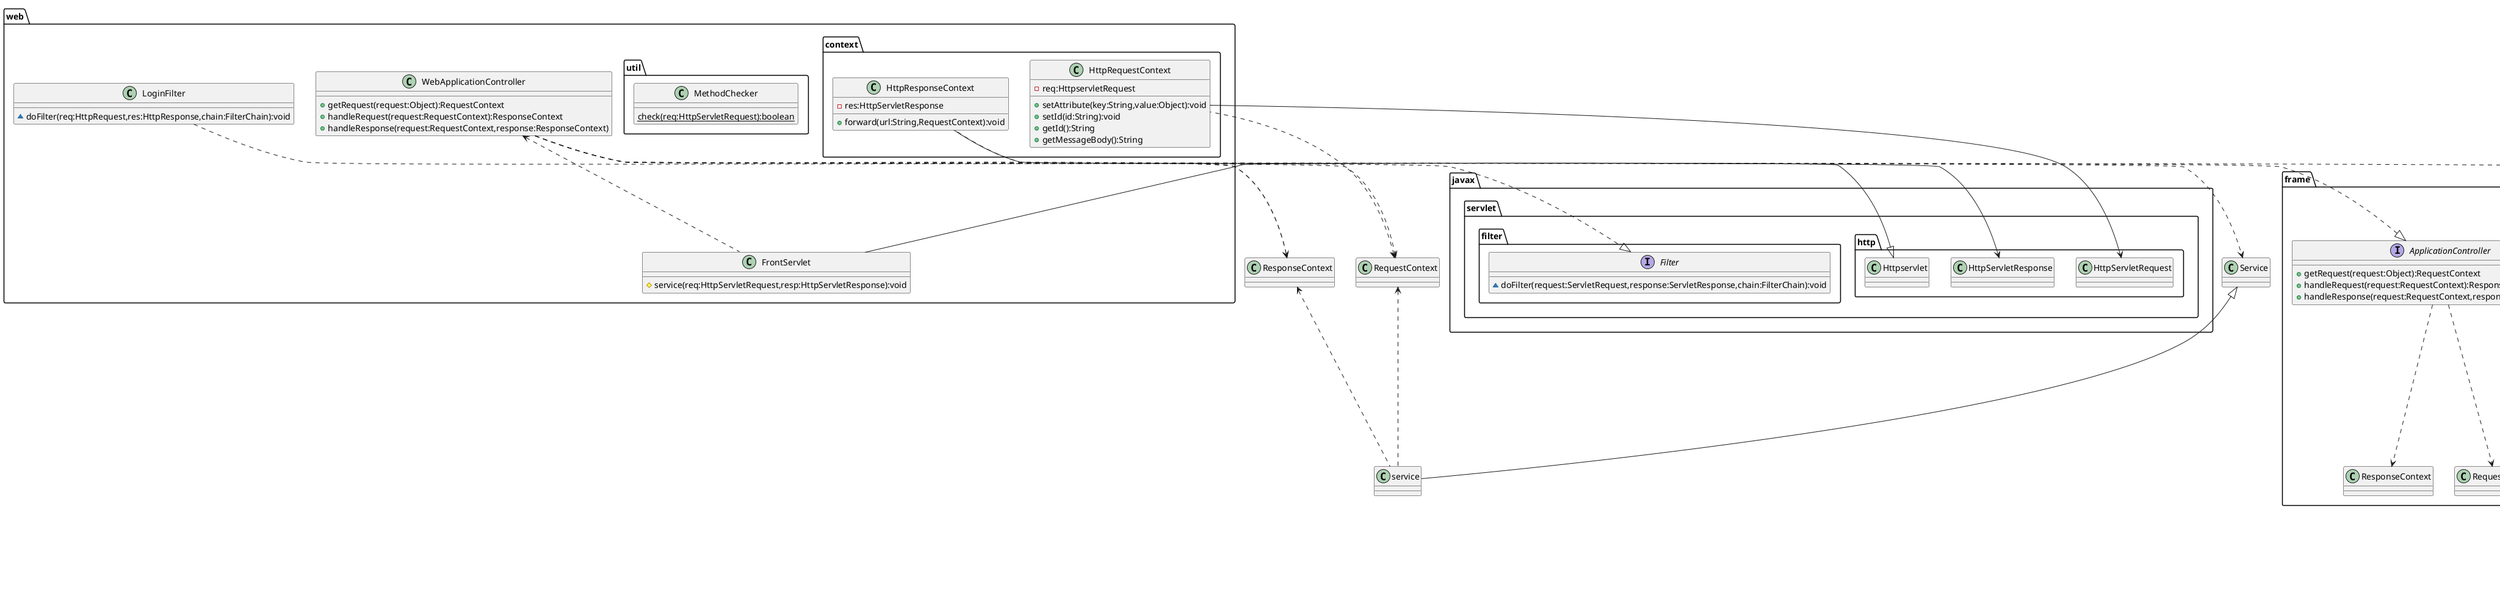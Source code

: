 @startuml
' !theme carbon-gray
top to bottom direction
' left to right direction
package javax.servlet{
    package http{
        class Httpservlet
        class HttpServletRequest
        class HttpServletResponse
    }
    package filter{
        interface Filter{
            ~ doFilter(request:ServletRequest,response:ServletResponse,chain:FilterChain):void
        }
    }
}

package web{
    class WebApplicationController{
        + getRequest(request:Object):RequestContext
        + handleRequest(request:RequestContext):ResponseContext
        + handleResponse(request:RequestContext,response:ResponseContext)
    }
    class LoginFilter{
        ~ doFilter(req:HttpRequest,res:HttpResponse,chain:FilterChain):void
    }
    class FrontServlet{
        # service(req:HttpServletRequest,resp:HttpServletResponse):void
    }
    package context{
        class HttpRequestContext{
            - req:HttpservletRequest
            + setAttribute(key:String,value:Object):void
            + setId(id:String):void
            + getId():String
            + getMessageBody():String
        }
        class HttpResponseContext{
            - res:HttpServletResponse
            + forward(url:String,RequestContext):void
        }
    }
    WebApplicationController <.. FrontServlet
    package util{
        class MethodChecker{
            {static} check(req:HttpServletRequest):boolean
        }
    }
}

package frame{

    package exception{
        note "404" as e404
        class NotFoundException{
            + NotFoundException(msg:String):NotFoundException
        }
        NotFoundException . e404
        note "400" as e400
        class BadRequestException{
            + (msg:String):BadRequestException
        }
        BadRequestException . e400
    }
    interface ApplicationController{
        + getRequest(request:Object):RequestContext
        + handleRequest(request:RequestContext):ResponseContext
        + handleResponse(request:RequestContext,response:ResponseContext)
    }
    ApplicationController ..> RequestContext
    ApplicationController ..> ResponseContext
    abstract class ServiceFactory{
        + {static} getSevice(req:RequestContext):Service
    }
    ServiceFactory .> Service
    package security{
        class Hash{
            + {static} getHashedString(value:String):String
            + {static} getHashedBytes(value:String):Byte[]
        }
    }
    package context{
        interface RequestContext{
            + setAttribute(key:String,value:Onject)
            + getParameter(key:String):String[]
            + setId(key:UserId):void
            + getId():String
            + getMessageBody():String
            + getRequestPath():String
        }
        interface ResponseContext{
            + forward(url:String,RequestContext)
            + getWtite():PrintWriter
        }
    }
    namespace exception{
        class MethodNotAllowedException{

        }
    }
}

package db{
    package dao{
        abstract class Dao{
            ~ {static} cn:Connection
            ~ connect():void
            ~ close():void
        }
        class UserInfoDao{
            + selectUser(userId:String):UserInfoBean
            + insertUser(user:UserInfoBean):void
            + deleteUser(userId:String):void
            + updatePassword(id:String,password:byte[]):void
            + updateScore(answered:int,correct:int):void
        }
        class QuizDao{
            + selectQuiz(quizId:int):QuizBean
            + insertQuiz(quiz:QuizBean):void
            + deleteQuiz(quizId:int):void
            + updateTitle(quizId:int,title:String):void
            + updateGenre(quizId:int,genreNo:int):void
            + updateExplanation(quizId:int,explanation:String):void
            + updateRateAndTotalPaticipants(quizId:int,score:int):void
        }
        class QuizQuestionDao{
            + selectQuizWithQuestion(quizid:int):QuizQuestionBean
        }
        class AnswerHistoryDao{
            + selectAnswerHistory(userId:int):ArrayList<AnswerhistoryBean>
        }
        class GenreDao{
            + selectGenres():ArrayList<String>
        }

        Dao <|-- UserInfoDao
        Dao <|-- QuizDao
        Dao <|-- GenreDao
        Dao <|-- AnswerHistoryDao
        Dao <|-- QuizQuestionDao

    }

    package bean {
        class UserInfoBean {
            - userId: String
            - userNo: int
            - nickname: String
            - password: String
            - totalAnswer: int
            - correctAnswer: int
            - rating: float
            + UserInfoBean()
            + UserInfoBean(all fields as parameters)
            + Accessors (getters & setters)
        }

        class QuizBean {
            - quizId: int
            - authorNo: int
            - authorNickname: String
            - title: String
            - questionCount: int
            - genreNo: int
            - genre: String
            - explanation: String
            - createTime: String
            - correctRate: float
            - totalParticipants: int
            + QuizBean()
            + QuizBean(all fields as parameters)
            + Accessors (getters & setters)
        }

        class QuestionBean {
            - quiz_id: int
            - question_id: int
            - question: String
            - choice_1: String
            - choice_2: String
            - choice_3: String
            - choice_4: String
            - judge: byte[]
            + QuestionBean()
            + QuestionBean(all fields as parameters)
            + Accessors (getters & setters)
        }

        class QuizQuestionBean {
            - quiz: QuizBean
            - questions: ArrayList<QuestionBean>
            + QuizQuestionBean()
            + QuizQuestionBean(all fields as parameters)
            + Accessors (getters & setters)
        }

        class AnswerhistoryBean {
            - userNo: int
            - quizId: int
            - answeredTime: String
            - questionCount: int
            - correctCount: int
            + AnswerhistoryBean()
            + AnswerhistoryBean(all fields as parameters)
            + Accessors (getters & setters)
        }

        QuizQuestionBean .left.> QuestionBean
        QuizQuestionBean .right.> QuizBean
    }


    java.io.Serializable <|.. bean
    UserInfoDao ..> UserInfoBean
    QuizDao ..> QuizBean
    QuizQuestionDao ..> QuizQuestionBean
    QuizQuestionDao ..> QuizBean
    QuizQuestionDao ..> QuestionBean
    AnswerHistoryDao ..> AnswerhistoryBean
}
package quizoo{
    abstract class Service{
        + do(req:RequestContext,resResponseContext):void
    }
    package getter{
        class HistoryCreator{
            + do(req:RequestContext,res:ResponseContext):void
        }
        class AnswerHistory{
            + do(req:RequestContext,res:ResponseContext):void
        }
        class AccountGetter{
            + do(req:RequestContext,res:ResponseContext):void
        }
        package ajax{
            class QuizGetter{
                + do(req:RequestContext,res:ResponseContext):void
            }
            class IdCheker{
                + do(req:RequestContext,res:ResponseContext):void
            }
            class QuizListGetter{
                + do(req:RequestContext,res:ResponseContext):void
            }
            class ScoreHistoryGetter{
                + do(req:RequestContext,res:ResponseContext):void
            }
        }
    }
    package setter{
        class AnswerSubmitter{
            + do(req:RequestContext,res:ResponseContext):void
        }
        class QuizCreator{
            + do(req:RequestContext,res:ResponseContext):void
        }
        class NicknameChanger{
            + do(req:RequestContext,res:ResponseContext):void
        }
        class QuizChanger{
            + do(req:RequestContext,res:ResponseContext):void
        }
        class QuizDropper{
            + do(req:RequestContext,res:ResponseContext):void
        }
    }
    class Login{
        + do(req:RequestContext,resResponseContext):void
    }
    class Logout{
        + do(req:RequestContext,res:ResponseContext):void
    }
    class Signup{
        + do(req:RequestContext,res:ResponseContext):void
    }
    class AccountDropper{
        + do(req:RequestContext,res:ResponseContext):void
    }
}
RequestContext <.. service
ResponseContext <.. service
Service <|-- service

HttpServletRequest <-- HttpRequestContext
HttpServletResponse <-- HttpResponseContext
ResponseContext <.. HttpResponseContext
RequestContext <.. HttpRequestContext
Httpservlet <|-up- FrontServlet
ApplicationController <|.. WebApplicationController
WebApplicationController ..> RequestContext
WebApplicationController ..> ResponseContext
WebApplicationController ..> Service
WebApplicationController ..> ServiceFactory
LoginFilter .down.|> Filter
@enduml